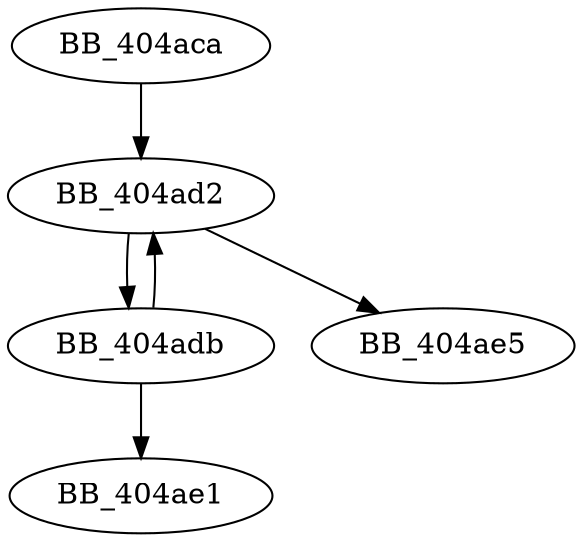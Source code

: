 DiGraph __GET_RTERRMSG{
BB_404aca->BB_404ad2
BB_404ad2->BB_404adb
BB_404ad2->BB_404ae5
BB_404adb->BB_404ad2
BB_404adb->BB_404ae1
}
